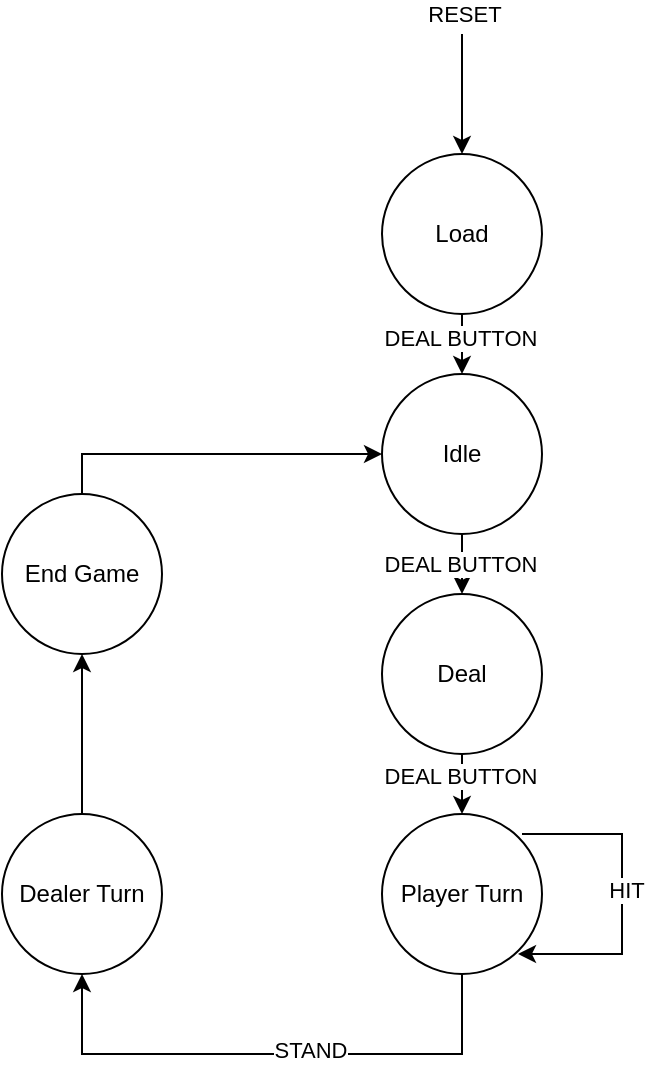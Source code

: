 <mxfile version="22.1.2" type="device">
  <diagram name="Page-1" id="pimTWOLfXsImeWU6ckJN">
    <mxGraphModel dx="1183" dy="758" grid="1" gridSize="10" guides="1" tooltips="1" connect="1" arrows="1" fold="1" page="1" pageScale="1" pageWidth="1100" pageHeight="850" math="0" shadow="0">
      <root>
        <mxCell id="0" />
        <mxCell id="1" parent="0" />
        <mxCell id="Y3-hhElbFzRG0qPc0H9T-2" style="edgeStyle=orthogonalEdgeStyle;rounded=0;orthogonalLoop=1;jettySize=auto;html=1;exitX=0.5;exitY=0;exitDx=0;exitDy=0;startArrow=classic;startFill=1;endArrow=none;endFill=0;" edge="1" parent="1" source="Y3-hhElbFzRG0qPc0H9T-1">
          <mxGeometry relative="1" as="geometry">
            <mxPoint x="560" y="140" as="targetPoint" />
          </mxGeometry>
        </mxCell>
        <mxCell id="Y3-hhElbFzRG0qPc0H9T-7" value="RESET" style="edgeLabel;html=1;align=center;verticalAlign=middle;resizable=0;points=[];" vertex="1" connectable="0" parent="Y3-hhElbFzRG0qPc0H9T-2">
          <mxGeometry x="0.18" y="-2" relative="1" as="geometry">
            <mxPoint x="-2" y="-35" as="offset" />
          </mxGeometry>
        </mxCell>
        <mxCell id="Y3-hhElbFzRG0qPc0H9T-5" style="edgeStyle=orthogonalEdgeStyle;rounded=0;orthogonalLoop=1;jettySize=auto;html=1;exitX=0.5;exitY=1;exitDx=0;exitDy=0;entryX=0.5;entryY=0;entryDx=0;entryDy=0;" edge="1" parent="1" source="Y3-hhElbFzRG0qPc0H9T-1" target="Y3-hhElbFzRG0qPc0H9T-3">
          <mxGeometry relative="1" as="geometry" />
        </mxCell>
        <mxCell id="Y3-hhElbFzRG0qPc0H9T-16" value="DEAL BUTTON" style="edgeLabel;html=1;align=center;verticalAlign=middle;resizable=0;points=[];" vertex="1" connectable="0" parent="Y3-hhElbFzRG0qPc0H9T-5">
          <mxGeometry x="-0.2" y="-1" relative="1" as="geometry">
            <mxPoint as="offset" />
          </mxGeometry>
        </mxCell>
        <mxCell id="Y3-hhElbFzRG0qPc0H9T-1" value="Load" style="ellipse;whiteSpace=wrap;html=1;aspect=fixed;" vertex="1" parent="1">
          <mxGeometry x="520" y="200" width="80" height="80" as="geometry" />
        </mxCell>
        <mxCell id="Y3-hhElbFzRG0qPc0H9T-6" style="edgeStyle=orthogonalEdgeStyle;rounded=0;orthogonalLoop=1;jettySize=auto;html=1;exitX=0.5;exitY=1;exitDx=0;exitDy=0;entryX=0.5;entryY=0;entryDx=0;entryDy=0;" edge="1" parent="1" source="Y3-hhElbFzRG0qPc0H9T-3" target="Y3-hhElbFzRG0qPc0H9T-4">
          <mxGeometry relative="1" as="geometry" />
        </mxCell>
        <mxCell id="Y3-hhElbFzRG0qPc0H9T-17" value="DEAL BUTTON" style="edgeLabel;html=1;align=center;verticalAlign=middle;resizable=0;points=[];" vertex="1" connectable="0" parent="Y3-hhElbFzRG0qPc0H9T-6">
          <mxGeometry x="-0.033" y="-1" relative="1" as="geometry">
            <mxPoint as="offset" />
          </mxGeometry>
        </mxCell>
        <mxCell id="Y3-hhElbFzRG0qPc0H9T-3" value="Idle" style="ellipse;whiteSpace=wrap;html=1;aspect=fixed;" vertex="1" parent="1">
          <mxGeometry x="520" y="310" width="80" height="80" as="geometry" />
        </mxCell>
        <mxCell id="Y3-hhElbFzRG0qPc0H9T-9" style="edgeStyle=orthogonalEdgeStyle;rounded=0;orthogonalLoop=1;jettySize=auto;html=1;exitX=0.5;exitY=1;exitDx=0;exitDy=0;entryX=0.5;entryY=0;entryDx=0;entryDy=0;" edge="1" parent="1" source="Y3-hhElbFzRG0qPc0H9T-4" target="Y3-hhElbFzRG0qPc0H9T-8">
          <mxGeometry relative="1" as="geometry" />
        </mxCell>
        <mxCell id="Y3-hhElbFzRG0qPc0H9T-18" value="DEAL BUTTON" style="edgeLabel;html=1;align=center;verticalAlign=middle;resizable=0;points=[];" vertex="1" connectable="0" parent="Y3-hhElbFzRG0qPc0H9T-9">
          <mxGeometry x="-0.256" y="-1" relative="1" as="geometry">
            <mxPoint as="offset" />
          </mxGeometry>
        </mxCell>
        <mxCell id="Y3-hhElbFzRG0qPc0H9T-4" value="Deal" style="ellipse;whiteSpace=wrap;html=1;aspect=fixed;" vertex="1" parent="1">
          <mxGeometry x="520" y="420" width="80" height="80" as="geometry" />
        </mxCell>
        <mxCell id="Y3-hhElbFzRG0qPc0H9T-15" style="edgeStyle=orthogonalEdgeStyle;rounded=0;orthogonalLoop=1;jettySize=auto;html=1;exitX=0.5;exitY=1;exitDx=0;exitDy=0;entryX=0.5;entryY=1;entryDx=0;entryDy=0;" edge="1" parent="1" source="Y3-hhElbFzRG0qPc0H9T-8" target="Y3-hhElbFzRG0qPc0H9T-10">
          <mxGeometry relative="1" as="geometry">
            <Array as="points">
              <mxPoint x="560" y="650" />
              <mxPoint x="370" y="650" />
            </Array>
          </mxGeometry>
        </mxCell>
        <mxCell id="Y3-hhElbFzRG0qPc0H9T-21" value="STAND" style="edgeLabel;html=1;align=center;verticalAlign=middle;resizable=0;points=[];" vertex="1" connectable="0" parent="Y3-hhElbFzRG0qPc0H9T-15">
          <mxGeometry x="-0.138" y="-2" relative="1" as="geometry">
            <mxPoint as="offset" />
          </mxGeometry>
        </mxCell>
        <mxCell id="Y3-hhElbFzRG0qPc0H9T-8" value="Player Turn" style="ellipse;whiteSpace=wrap;html=1;aspect=fixed;" vertex="1" parent="1">
          <mxGeometry x="520" y="530" width="80" height="80" as="geometry" />
        </mxCell>
        <mxCell id="Y3-hhElbFzRG0qPc0H9T-14" style="edgeStyle=orthogonalEdgeStyle;rounded=0;orthogonalLoop=1;jettySize=auto;html=1;exitX=0.5;exitY=0;exitDx=0;exitDy=0;entryX=0.5;entryY=1;entryDx=0;entryDy=0;" edge="1" parent="1" source="Y3-hhElbFzRG0qPc0H9T-10" target="Y3-hhElbFzRG0qPc0H9T-12">
          <mxGeometry relative="1" as="geometry" />
        </mxCell>
        <mxCell id="Y3-hhElbFzRG0qPc0H9T-10" value="Dealer Turn" style="ellipse;whiteSpace=wrap;html=1;aspect=fixed;" vertex="1" parent="1">
          <mxGeometry x="330" y="530" width="80" height="80" as="geometry" />
        </mxCell>
        <mxCell id="Y3-hhElbFzRG0qPc0H9T-12" value="End Game" style="ellipse;whiteSpace=wrap;html=1;aspect=fixed;" vertex="1" parent="1">
          <mxGeometry x="330" y="370" width="80" height="80" as="geometry" />
        </mxCell>
        <mxCell id="Y3-hhElbFzRG0qPc0H9T-13" style="edgeStyle=orthogonalEdgeStyle;rounded=0;orthogonalLoop=1;jettySize=auto;html=1;exitX=0.5;exitY=0;exitDx=0;exitDy=0;entryX=0;entryY=0.5;entryDx=0;entryDy=0;" edge="1" parent="1" source="Y3-hhElbFzRG0qPc0H9T-12" target="Y3-hhElbFzRG0qPc0H9T-3">
          <mxGeometry relative="1" as="geometry" />
        </mxCell>
        <mxCell id="Y3-hhElbFzRG0qPc0H9T-19" style="edgeStyle=orthogonalEdgeStyle;rounded=0;orthogonalLoop=1;jettySize=auto;html=1;" edge="1" parent="1">
          <mxGeometry relative="1" as="geometry">
            <mxPoint x="590" y="540" as="sourcePoint" />
            <mxPoint x="588" y="600" as="targetPoint" />
            <Array as="points">
              <mxPoint x="640" y="540" />
              <mxPoint x="640" y="600" />
            </Array>
          </mxGeometry>
        </mxCell>
        <mxCell id="Y3-hhElbFzRG0qPc0H9T-20" value="HIT" style="edgeLabel;html=1;align=center;verticalAlign=middle;resizable=0;points=[];" vertex="1" connectable="0" parent="Y3-hhElbFzRG0qPc0H9T-19">
          <mxGeometry x="-0.039" y="2" relative="1" as="geometry">
            <mxPoint as="offset" />
          </mxGeometry>
        </mxCell>
      </root>
    </mxGraphModel>
  </diagram>
</mxfile>
